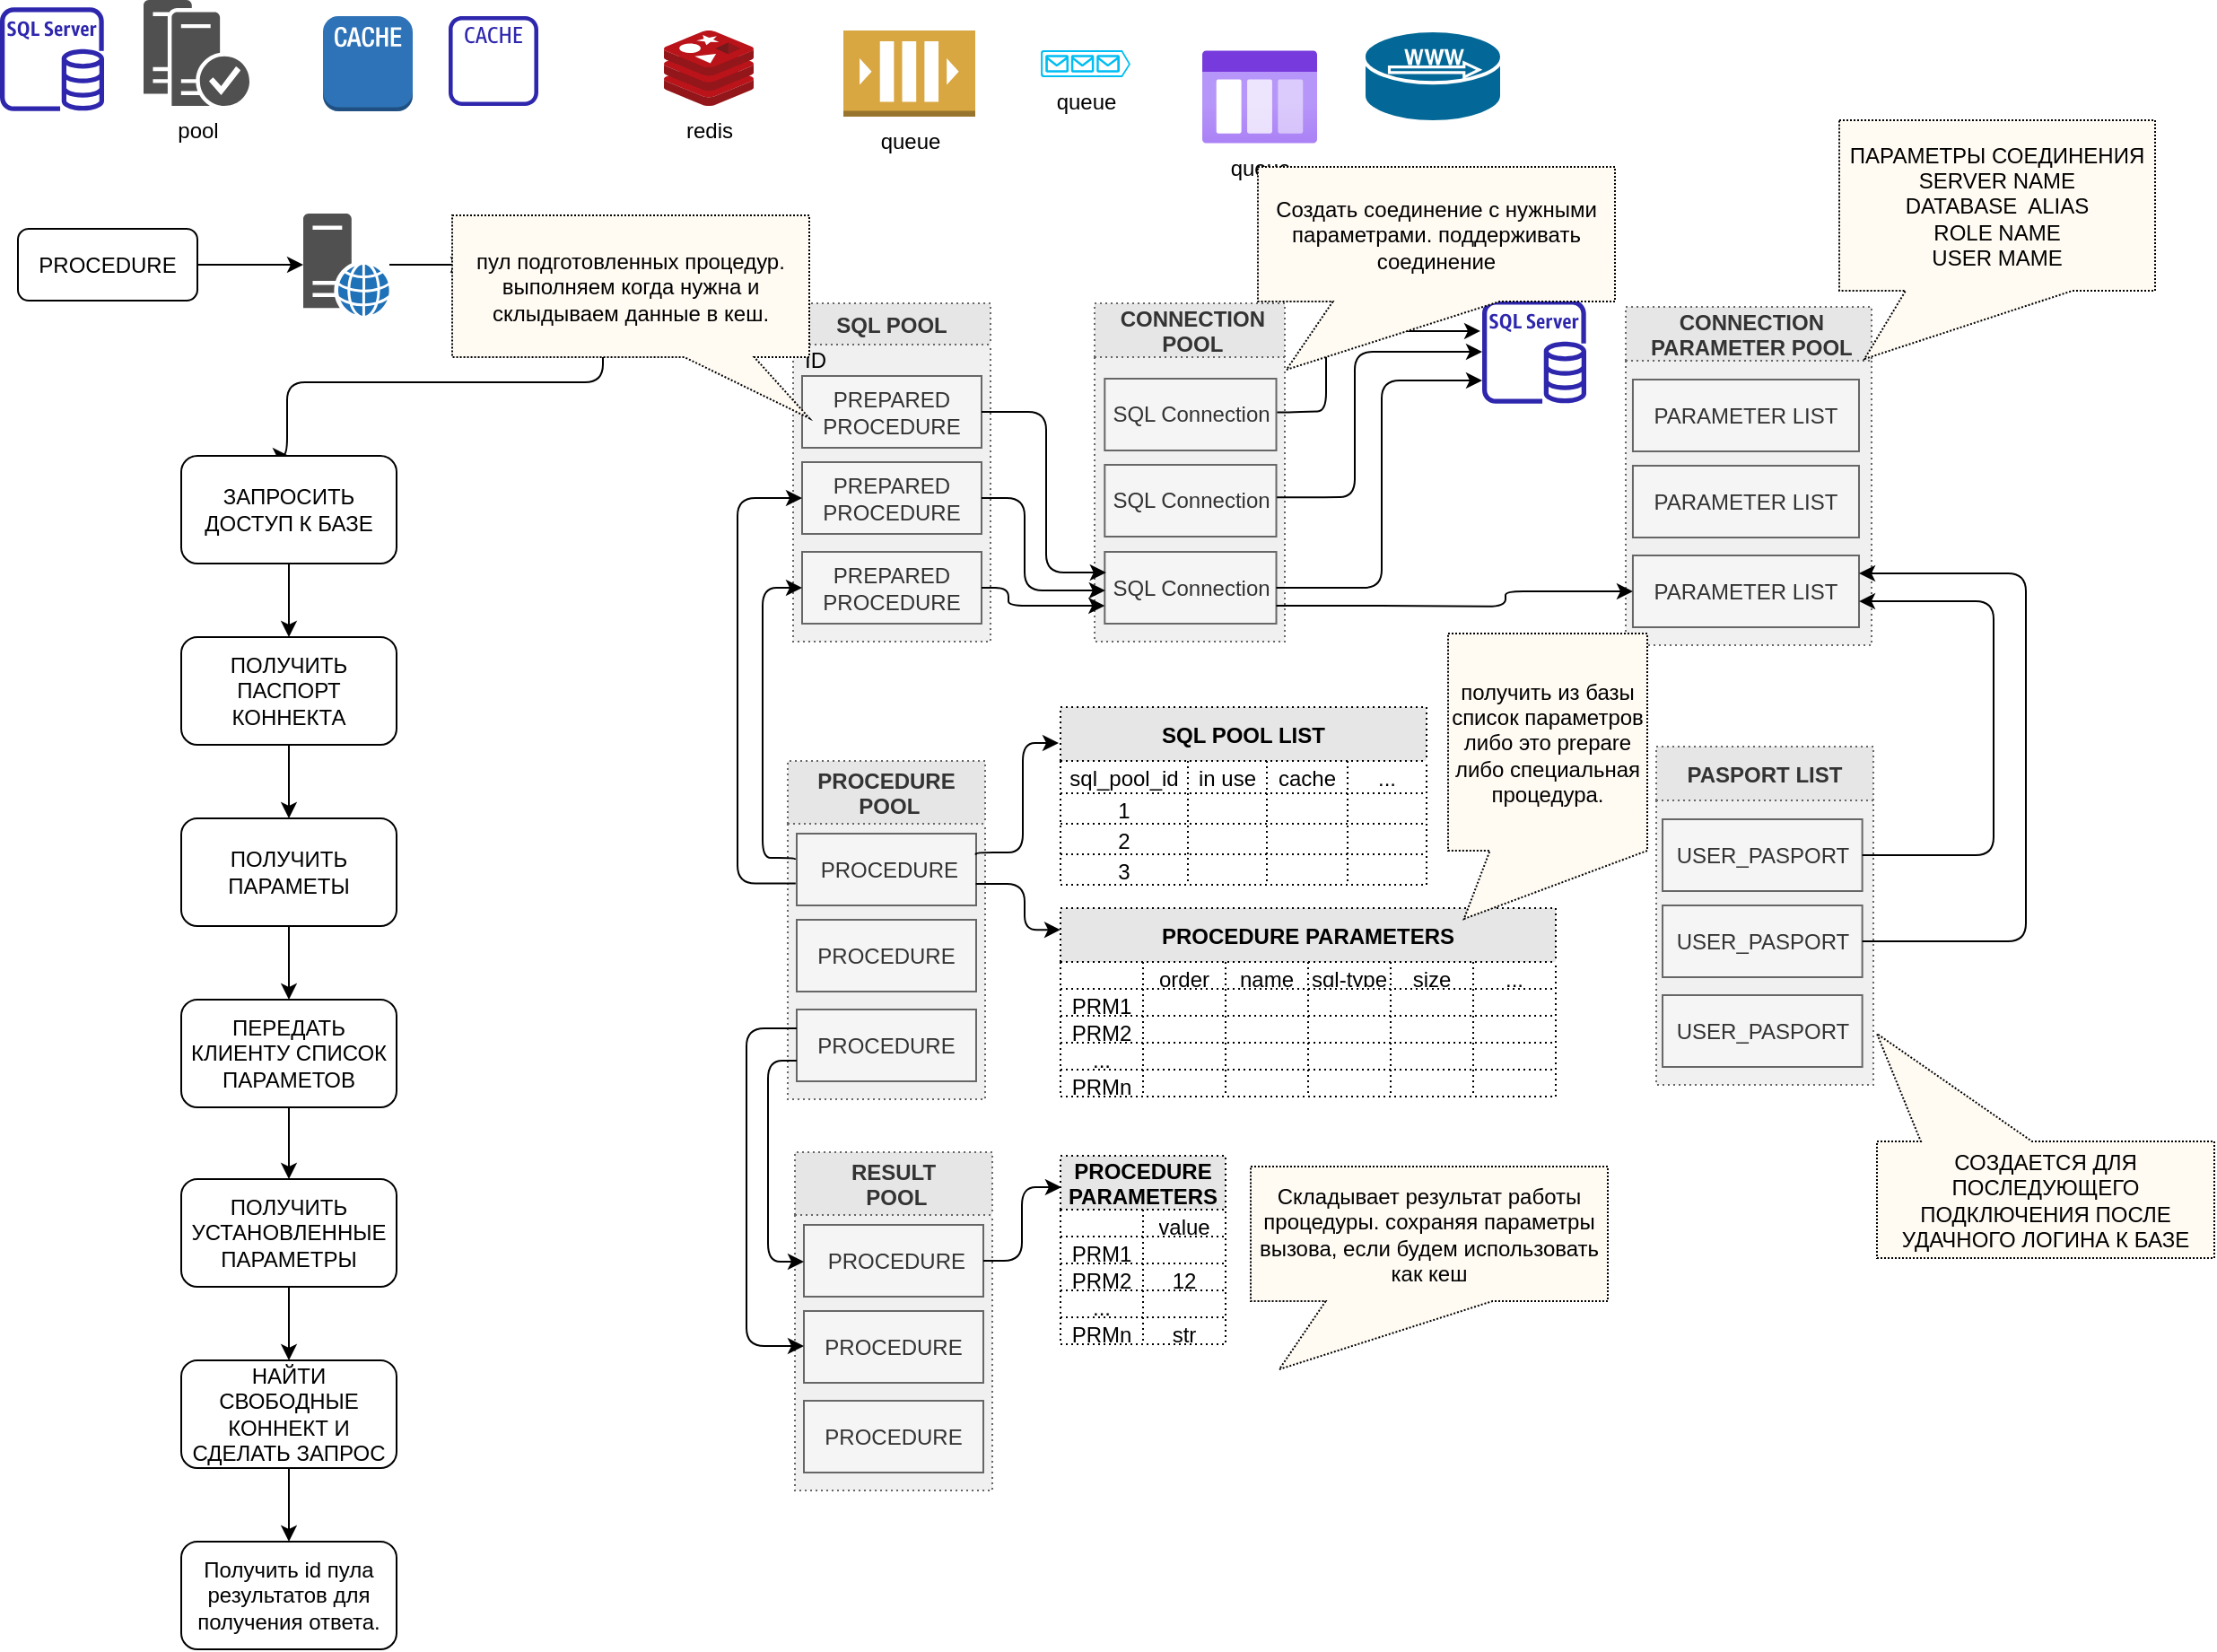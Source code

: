 <mxfile version="20.7.4" type="github" pages="2">
  <diagram id="Nt1I0_a-7QM22VSomyQ9" name="набросок ">
    <mxGraphModel dx="1319" dy="691" grid="1" gridSize="1" guides="1" tooltips="1" connect="1" arrows="1" fold="1" page="1" pageScale="1" pageWidth="827" pageHeight="1169" math="0" shadow="0">
      <root>
        <mxCell id="0" />
        <object label="Схема" id="1">
          <mxCell style="" parent="0" />
        </object>
        <mxCell id="vu4FwoLVePWW2kg690E7-1" value="pool" style="sketch=0;pointerEvents=1;shadow=0;dashed=0;html=1;strokeColor=none;fillColor=#505050;labelPosition=center;verticalLabelPosition=bottom;verticalAlign=top;outlineConnect=0;align=center;shape=mxgraph.office.servers.trusted_application_pool;" parent="1" vertex="1">
          <mxGeometry x="110" y="21" width="59" height="59" as="geometry" />
        </mxCell>
        <mxCell id="vu4FwoLVePWW2kg690E7-2" value="" style="sketch=0;outlineConnect=0;fontColor=#232F3E;gradientColor=none;fillColor=#2E27AD;strokeColor=none;dashed=0;verticalLabelPosition=bottom;verticalAlign=top;align=center;html=1;fontSize=12;fontStyle=0;aspect=fixed;pointerEvents=1;shape=mxgraph.aws4.cache_node;" parent="1" vertex="1">
          <mxGeometry x="280" y="30" width="50" height="50" as="geometry" />
        </mxCell>
        <mxCell id="vu4FwoLVePWW2kg690E7-3" value="redis" style="sketch=0;aspect=fixed;html=1;points=[];align=center;image;fontSize=12;image=img/lib/mscae/Cache_Redis_Product.svg;" parent="1" vertex="1">
          <mxGeometry x="400" y="38" width="50" height="42" as="geometry" />
        </mxCell>
        <mxCell id="vu4FwoLVePWW2kg690E7-4" value="" style="outlineConnect=0;dashed=0;verticalLabelPosition=bottom;verticalAlign=top;align=center;html=1;shape=mxgraph.aws3.cache_node;fillColor=#2E73B8;gradientColor=none;" parent="1" vertex="1">
          <mxGeometry x="210" y="30" width="50" height="53" as="geometry" />
        </mxCell>
        <mxCell id="vu4FwoLVePWW2kg690E7-5" value="queue" style="outlineConnect=0;dashed=0;verticalLabelPosition=bottom;verticalAlign=top;align=center;html=1;shape=mxgraph.aws3.queue;fillColor=#D9A741;gradientColor=none;" parent="1" vertex="1">
          <mxGeometry x="500" y="38" width="73.5" height="48" as="geometry" />
        </mxCell>
        <mxCell id="vu4FwoLVePWW2kg690E7-6" value="queue" style="verticalLabelPosition=bottom;html=1;verticalAlign=top;align=center;strokeColor=none;fillColor=#00BEF2;shape=mxgraph.azure.queue_generic;pointerEvents=1;" parent="1" vertex="1">
          <mxGeometry x="610" y="49" width="50" height="15" as="geometry" />
        </mxCell>
        <mxCell id="vu4FwoLVePWW2kg690E7-8" value="queue" style="aspect=fixed;html=1;points=[];align=center;image;fontSize=12;image=img/lib/azure2/general/Storage_Queue.svg;" parent="1" vertex="1">
          <mxGeometry x="700" y="49" width="64" height="52" as="geometry" />
        </mxCell>
        <mxCell id="vu4FwoLVePWW2kg690E7-9" value="" style="sketch=0;outlineConnect=0;fontColor=#232F3E;gradientColor=none;fillColor=#2E27AD;strokeColor=none;dashed=0;verticalLabelPosition=bottom;verticalAlign=top;align=center;html=1;fontSize=12;fontStyle=0;aspect=fixed;pointerEvents=1;shape=mxgraph.aws4.rds_sql_server_instance;" parent="1" vertex="1">
          <mxGeometry x="30" y="25" width="58" height="58" as="geometry" />
        </mxCell>
        <mxCell id="vu4FwoLVePWW2kg690E7-21" value="" style="edgeStyle=orthogonalEdgeStyle;rounded=1;orthogonalLoop=1;jettySize=auto;html=1;entryX=0.5;entryY=0;entryDx=0;entryDy=0;" parent="1" source="vu4FwoLVePWW2kg690E7-11" target="IHDJfV-nGuk11OzXnKAD-1" edge="1">
          <mxGeometry relative="1" as="geometry">
            <mxPoint x="468.4" y="168.5" as="targetPoint" />
            <Array as="points">
              <mxPoint x="366" y="168" />
              <mxPoint x="366" y="234" />
              <mxPoint x="190" y="234" />
              <mxPoint x="190" y="275" />
            </Array>
          </mxGeometry>
        </mxCell>
        <mxCell id="vu4FwoLVePWW2kg690E7-11" value="router" style="sketch=0;points=[[0.015,0.015,0],[0.985,0.015,0],[0.985,0.985,0],[0.015,0.985,0],[0.25,0,0],[0.5,0,0],[0.75,0,0],[1,0.25,0],[1,0.5,0],[1,0.75,0],[0.75,1,0],[0.5,1,0],[0.25,1,0],[0,0.75,0],[0,0.5,0],[0,0.25,0]];verticalLabelPosition=bottom;html=1;verticalAlign=top;aspect=fixed;align=center;pointerEvents=1;shape=mxgraph.cisco19.rect;prIcon=content_router;fillColor=#FAFAFA;strokeColor=#005073;" parent="1" vertex="1">
          <mxGeometry x="290" y="153.5" width="38.4" height="30" as="geometry" />
        </mxCell>
        <mxCell id="vu4FwoLVePWW2kg690E7-16" value="" style="edgeStyle=orthogonalEdgeStyle;rounded=0;orthogonalLoop=1;jettySize=auto;html=1;" parent="1" source="vu4FwoLVePWW2kg690E7-14" target="vu4FwoLVePWW2kg690E7-18" edge="1">
          <mxGeometry relative="1" as="geometry">
            <mxPoint x="220" y="168.5" as="targetPoint" />
          </mxGeometry>
        </mxCell>
        <mxCell id="vu4FwoLVePWW2kg690E7-14" value="PROCEDURE " style="rounded=1;whiteSpace=wrap;html=1;" parent="1" vertex="1">
          <mxGeometry x="40" y="148.5" width="100" height="40" as="geometry" />
        </mxCell>
        <mxCell id="vu4FwoLVePWW2kg690E7-17" value="" style="shape=mxgraph.cisco.servers.microwebserver;html=1;pointerEvents=1;dashed=0;fillColor=#036897;strokeColor=#ffffff;strokeWidth=2;verticalLabelPosition=bottom;verticalAlign=top;align=center;outlineConnect=0;" parent="1" vertex="1">
          <mxGeometry x="790" y="38" width="77" height="51" as="geometry" />
        </mxCell>
        <mxCell id="vu4FwoLVePWW2kg690E7-19" value="" style="edgeStyle=orthogonalEdgeStyle;rounded=0;orthogonalLoop=1;jettySize=auto;html=1;" parent="1" source="vu4FwoLVePWW2kg690E7-18" target="vu4FwoLVePWW2kg690E7-11" edge="1">
          <mxGeometry relative="1" as="geometry" />
        </mxCell>
        <mxCell id="vu4FwoLVePWW2kg690E7-18" value="" style="sketch=0;pointerEvents=1;shadow=0;dashed=0;html=1;strokeColor=none;fillColor=#505050;labelPosition=center;verticalLabelPosition=bottom;verticalAlign=top;outlineConnect=0;align=center;shape=mxgraph.office.servers.web_server_blue;" parent="1" vertex="1">
          <mxGeometry x="199" y="140" width="48" height="57" as="geometry" />
        </mxCell>
        <mxCell id="vu4FwoLVePWW2kg690E7-36" value="" style="edgeStyle=orthogonalEdgeStyle;rounded=1;orthogonalLoop=1;jettySize=auto;html=1;" parent="1" source="vu4FwoLVePWW2kg690E7-20" target="vu4FwoLVePWW2kg690E7-37" edge="1">
          <mxGeometry relative="1" as="geometry">
            <mxPoint x="192" y="605" as="targetPoint" />
          </mxGeometry>
        </mxCell>
        <mxCell id="vu4FwoLVePWW2kg690E7-20" value="ПОЛУЧИТЬ ПАРАМЕТЫ" style="rounded=1;whiteSpace=wrap;html=1;flipV=1;" parent="1" vertex="1">
          <mxGeometry x="131" y="477" width="120" height="60" as="geometry" />
        </mxCell>
        <mxCell id="vu4FwoLVePWW2kg690E7-22" value="" style="sketch=0;outlineConnect=0;fontColor=#232F3E;gradientColor=none;fillColor=#2E27AD;strokeColor=none;dashed=0;verticalLabelPosition=bottom;verticalAlign=top;align=center;html=1;fontSize=12;fontStyle=0;aspect=fixed;pointerEvents=1;shape=mxgraph.aws4.rds_sql_server_instance;" parent="1" vertex="1">
          <mxGeometry x="856" y="188" width="58" height="58" as="geometry" />
        </mxCell>
        <mxCell id="vu4FwoLVePWW2kg690E7-39" value="" style="edgeStyle=orthogonalEdgeStyle;rounded=1;orthogonalLoop=1;jettySize=auto;html=1;" parent="1" source="vu4FwoLVePWW2kg690E7-37" target="vu4FwoLVePWW2kg690E7-38" edge="1">
          <mxGeometry relative="1" as="geometry" />
        </mxCell>
        <mxCell id="vu4FwoLVePWW2kg690E7-37" value="ПЕРЕДАТЬ КЛИЕНТУ СПИСОК ПАРАМЕТОВ" style="rounded=1;whiteSpace=wrap;html=1;flipV=1;" parent="1" vertex="1">
          <mxGeometry x="131" y="578" width="120" height="60" as="geometry" />
        </mxCell>
        <mxCell id="vu4FwoLVePWW2kg690E7-41" value="" style="edgeStyle=orthogonalEdgeStyle;rounded=1;orthogonalLoop=1;jettySize=auto;html=1;" parent="1" source="vu4FwoLVePWW2kg690E7-38" target="vu4FwoLVePWW2kg690E7-40" edge="1">
          <mxGeometry relative="1" as="geometry" />
        </mxCell>
        <mxCell id="vu4FwoLVePWW2kg690E7-38" value="ПОЛУЧИТЬ УСТАНОВЛЕННЫЕ ПАРАМЕТРЫ" style="rounded=1;whiteSpace=wrap;html=1;flipV=1;" parent="1" vertex="1">
          <mxGeometry x="131" y="678" width="120" height="60" as="geometry" />
        </mxCell>
        <mxCell id="vu4FwoLVePWW2kg690E7-214" value="" style="edgeStyle=orthogonalEdgeStyle;rounded=1;orthogonalLoop=1;jettySize=auto;html=1;" parent="1" source="vu4FwoLVePWW2kg690E7-40" target="vu4FwoLVePWW2kg690E7-213" edge="1">
          <mxGeometry relative="1" as="geometry" />
        </mxCell>
        <mxCell id="vu4FwoLVePWW2kg690E7-40" value="НАЙТИ СВОБОДНЫЕ КОННЕКТ И СДЕЛАТЬ ЗАПРОС" style="rounded=1;whiteSpace=wrap;html=1;flipV=1;" parent="1" vertex="1">
          <mxGeometry x="131" y="779" width="120" height="60" as="geometry" />
        </mxCell>
        <mxCell id="vu4FwoLVePWW2kg690E7-44" value="" style="group" parent="1" vertex="1" connectable="0">
          <mxGeometry x="472" y="190" width="110" height="188.5" as="geometry" />
        </mxCell>
        <mxCell id="vu4FwoLVePWW2kg690E7-43" value="SQL POOL" style="swimlane;dashed=1;dashPattern=1 2;fillColor=#E6E6E6;fontColor=#333333;strokeColor=#666666;glass=0;swimlaneFillColor=#F0F0F0;" parent="vu4FwoLVePWW2kg690E7-44" vertex="1">
          <mxGeometry width="110" height="188.5" as="geometry" />
        </mxCell>
        <mxCell id="vu4FwoLVePWW2kg690E7-124" value="ID" style="text;html=1;strokeColor=none;fillColor=none;align=center;verticalAlign=middle;whiteSpace=wrap;rounded=0;glass=0;dashed=1;dashPattern=1 1;" parent="vu4FwoLVePWW2kg690E7-43" vertex="1">
          <mxGeometry x="5" y="25.5" width="15" height="13" as="geometry" />
        </mxCell>
        <mxCell id="vu4FwoLVePWW2kg690E7-29" value="PREPARED PROCEDURE" style="rounded=0;whiteSpace=wrap;html=1;fillColor=#f5f5f5;strokeColor=#666666;fontColor=#333333;" parent="vu4FwoLVePWW2kg690E7-44" vertex="1">
          <mxGeometry x="5" y="40.5" width="100" height="40" as="geometry" />
        </mxCell>
        <mxCell id="vu4FwoLVePWW2kg690E7-31" value="PREPARED PROCEDURE" style="rounded=0;whiteSpace=wrap;html=1;fillColor=#f5f5f5;strokeColor=#666666;fontColor=#333333;" parent="vu4FwoLVePWW2kg690E7-44" vertex="1">
          <mxGeometry x="5" y="88.5" width="100" height="40" as="geometry" />
        </mxCell>
        <mxCell id="vu4FwoLVePWW2kg690E7-32" value="PREPARED PROCEDURE" style="rounded=0;whiteSpace=wrap;html=1;fillColor=#f5f5f5;strokeColor=#666666;fontColor=#333333;" parent="vu4FwoLVePWW2kg690E7-44" vertex="1">
          <mxGeometry x="5" y="138.5" width="100" height="40" as="geometry" />
        </mxCell>
        <mxCell id="vu4FwoLVePWW2kg690E7-45" value="" style="group" parent="1" vertex="1" connectable="0">
          <mxGeometry x="640" y="190" width="106" height="188.5" as="geometry" />
        </mxCell>
        <mxCell id="vu4FwoLVePWW2kg690E7-46" value=" CONNECTION&#xa; POOL" style="swimlane;dashed=1;dashPattern=1 2;fillColor=#E6E6E6;fontColor=#333333;strokeColor=#666666;glass=0;swimlaneFillColor=#F0F0F0;startSize=30;" parent="vu4FwoLVePWW2kg690E7-45" vertex="1">
          <mxGeometry width="106" height="188.5" as="geometry" />
        </mxCell>
        <mxCell id="vu4FwoLVePWW2kg690E7-49" value="SQL Connection" style="rounded=0;whiteSpace=wrap;html=1;fillColor=#f5f5f5;strokeColor=#666666;fontColor=#333333;" parent="vu4FwoLVePWW2kg690E7-45" vertex="1">
          <mxGeometry x="5.651" y="138.5" width="95.61" height="40" as="geometry" />
        </mxCell>
        <mxCell id="IHDJfV-nGuk11OzXnKAD-10" value="SQL Connection" style="rounded=0;whiteSpace=wrap;html=1;fillColor=#f5f5f5;strokeColor=#666666;fontColor=#333333;" parent="vu4FwoLVePWW2kg690E7-45" vertex="1">
          <mxGeometry x="5.651" y="42" width="95.61" height="40" as="geometry" />
        </mxCell>
        <mxCell id="IHDJfV-nGuk11OzXnKAD-11" value="SQL Connection" style="rounded=0;whiteSpace=wrap;html=1;fillColor=#f5f5f5;strokeColor=#666666;fontColor=#333333;" parent="vu4FwoLVePWW2kg690E7-45" vertex="1">
          <mxGeometry x="5.651" y="90" width="95.61" height="40" as="geometry" />
        </mxCell>
        <mxCell id="vu4FwoLVePWW2kg690E7-33" value="" style="edgeStyle=orthogonalEdgeStyle;rounded=1;orthogonalLoop=1;jettySize=auto;html=1;exitX=1;exitY=0.5;exitDx=0;exitDy=0;entryX=0.008;entryY=0.288;entryDx=0;entryDy=0;entryPerimeter=0;" parent="1" source="vu4FwoLVePWW2kg690E7-29" target="vu4FwoLVePWW2kg690E7-49" edge="1">
          <mxGeometry relative="1" as="geometry">
            <mxPoint x="640" y="320" as="targetPoint" />
            <Array as="points">
              <mxPoint x="613" y="251" />
              <mxPoint x="613" y="340" />
            </Array>
          </mxGeometry>
        </mxCell>
        <mxCell id="vu4FwoLVePWW2kg690E7-34" value="" style="edgeStyle=orthogonalEdgeStyle;rounded=1;orthogonalLoop=1;jettySize=auto;html=1;entryX=0.003;entryY=0.528;entryDx=0;entryDy=0;entryPerimeter=0;" parent="1" source="vu4FwoLVePWW2kg690E7-31" target="vu4FwoLVePWW2kg690E7-49" edge="1">
          <mxGeometry relative="1" as="geometry">
            <mxPoint x="640" y="337" as="targetPoint" />
            <Array as="points">
              <mxPoint x="601" y="299" />
              <mxPoint x="601" y="350" />
              <mxPoint x="645" y="350" />
            </Array>
          </mxGeometry>
        </mxCell>
        <mxCell id="vu4FwoLVePWW2kg690E7-35" value="" style="edgeStyle=orthogonalEdgeStyle;rounded=1;orthogonalLoop=1;jettySize=auto;html=1;entryX=0;entryY=0.75;entryDx=0;entryDy=0;" parent="1" source="vu4FwoLVePWW2kg690E7-32" target="vu4FwoLVePWW2kg690E7-49" edge="1">
          <mxGeometry relative="1" as="geometry">
            <mxPoint x="640" y="349.5" as="targetPoint" />
            <Array as="points">
              <mxPoint x="592" y="349" />
              <mxPoint x="592" y="359" />
            </Array>
          </mxGeometry>
        </mxCell>
        <mxCell id="vu4FwoLVePWW2kg690E7-26" value="" style="edgeStyle=orthogonalEdgeStyle;rounded=1;orthogonalLoop=1;jettySize=auto;html=1;exitX=1.005;exitY=0.47;exitDx=0;exitDy=0;entryX=-0.017;entryY=0.301;entryDx=0;entryDy=0;entryPerimeter=0;exitPerimeter=0;" parent="1" source="IHDJfV-nGuk11OzXnKAD-10" target="vu4FwoLVePWW2kg690E7-22" edge="1">
          <mxGeometry relative="1" as="geometry">
            <mxPoint x="739.814" y="250.5" as="sourcePoint" />
            <mxPoint x="800" y="170" as="targetPoint" />
            <Array as="points">
              <mxPoint x="750" y="251" />
              <mxPoint x="769" y="250" />
              <mxPoint x="769" y="206" />
            </Array>
          </mxGeometry>
        </mxCell>
        <mxCell id="vu4FwoLVePWW2kg690E7-27" value="" style="edgeStyle=orthogonalEdgeStyle;rounded=1;orthogonalLoop=1;jettySize=auto;html=1;exitX=1.003;exitY=0.453;exitDx=0;exitDy=0;exitPerimeter=0;" parent="1" source="IHDJfV-nGuk11OzXnKAD-11" target="vu4FwoLVePWW2kg690E7-22" edge="1">
          <mxGeometry relative="1" as="geometry">
            <mxPoint x="810" y="206.5" as="targetPoint" />
            <mxPoint x="739.814" y="298.5" as="sourcePoint" />
            <Array as="points">
              <mxPoint x="758" y="298" />
              <mxPoint x="785" y="298" />
              <mxPoint x="785" y="217" />
            </Array>
          </mxGeometry>
        </mxCell>
        <mxCell id="vu4FwoLVePWW2kg690E7-51" value="" style="edgeStyle=orthogonalEdgeStyle;rounded=1;orthogonalLoop=1;jettySize=auto;html=1;" parent="1" source="vu4FwoLVePWW2kg690E7-49" target="vu4FwoLVePWW2kg690E7-22" edge="1">
          <mxGeometry relative="1" as="geometry">
            <mxPoint x="825" y="348.5" as="targetPoint" />
            <Array as="points">
              <mxPoint x="800" y="348" />
              <mxPoint x="800" y="233" />
            </Array>
          </mxGeometry>
        </mxCell>
        <mxCell id="vu4FwoLVePWW2kg690E7-52" value="" style="group" parent="1" vertex="1" connectable="0">
          <mxGeometry x="469" y="445" width="110" height="188.5" as="geometry" />
        </mxCell>
        <mxCell id="vu4FwoLVePWW2kg690E7-53" value="PROCEDURE&#xa; POOL" style="swimlane;dashed=1;dashPattern=1 2;fillColor=#E6E6E6;fontColor=#333333;strokeColor=#666666;glass=0;swimlaneFillColor=#F0F0F0;startSize=35;" parent="vu4FwoLVePWW2kg690E7-52" vertex="1">
          <mxGeometry width="110" height="188.5" as="geometry" />
        </mxCell>
        <mxCell id="vu4FwoLVePWW2kg690E7-54" value="&amp;nbsp;PROCEDURE" style="rounded=0;whiteSpace=wrap;html=1;fillColor=#f5f5f5;strokeColor=#666666;fontColor=#333333;" parent="vu4FwoLVePWW2kg690E7-52" vertex="1">
          <mxGeometry x="5" y="40.5" width="100" height="40" as="geometry" />
        </mxCell>
        <mxCell id="vu4FwoLVePWW2kg690E7-55" value="PROCEDURE" style="rounded=0;whiteSpace=wrap;html=1;fillColor=#f5f5f5;strokeColor=#666666;fontColor=#333333;" parent="vu4FwoLVePWW2kg690E7-52" vertex="1">
          <mxGeometry x="5" y="88.5" width="100" height="40" as="geometry" />
        </mxCell>
        <mxCell id="vu4FwoLVePWW2kg690E7-56" value="PROCEDURE" style="rounded=0;whiteSpace=wrap;html=1;fillColor=#f5f5f5;strokeColor=#666666;fontColor=#333333;" parent="vu4FwoLVePWW2kg690E7-52" vertex="1">
          <mxGeometry x="5" y="138.5" width="100" height="40" as="geometry" />
        </mxCell>
        <mxCell id="vu4FwoLVePWW2kg690E7-57" value="PROCEDURE PARAMETERS" style="shape=table;startSize=30;container=1;collapsible=0;childLayout=tableLayout;fontStyle=1;align=center;glass=0;dashed=1;dashPattern=1 2;fillColor=#E6E6E6;" parent="1" vertex="1">
          <mxGeometry x="621" y="527" width="276" height="105" as="geometry" />
        </mxCell>
        <mxCell id="vu4FwoLVePWW2kg690E7-58" value="" style="shape=tableRow;horizontal=0;startSize=0;swimlaneHead=0;swimlaneBody=0;top=0;left=0;bottom=0;right=0;collapsible=0;dropTarget=0;fillColor=none;points=[[0,0.5],[1,0.5]];portConstraint=eastwest;glass=0;dashed=1;dashPattern=1 2;" parent="vu4FwoLVePWW2kg690E7-57" vertex="1">
          <mxGeometry y="30" width="276" height="15" as="geometry" />
        </mxCell>
        <mxCell id="vu4FwoLVePWW2kg690E7-59" value="" style="shape=partialRectangle;html=1;whiteSpace=wrap;connectable=0;fillColor=none;top=0;left=0;bottom=0;right=0;overflow=hidden;glass=0;dashed=1;dashPattern=1 2;" parent="vu4FwoLVePWW2kg690E7-58" vertex="1">
          <mxGeometry width="46" height="15" as="geometry">
            <mxRectangle width="46" height="15" as="alternateBounds" />
          </mxGeometry>
        </mxCell>
        <mxCell id="vu4FwoLVePWW2kg690E7-60" value="order" style="shape=partialRectangle;html=1;whiteSpace=wrap;connectable=0;fillColor=none;top=0;left=0;bottom=0;right=0;overflow=hidden;glass=0;dashed=1;dashPattern=1 2;" parent="vu4FwoLVePWW2kg690E7-58" vertex="1">
          <mxGeometry x="46" width="46" height="15" as="geometry">
            <mxRectangle width="46" height="15" as="alternateBounds" />
          </mxGeometry>
        </mxCell>
        <mxCell id="vu4FwoLVePWW2kg690E7-61" value="name" style="shape=partialRectangle;html=1;whiteSpace=wrap;connectable=0;fillColor=none;top=0;left=0;bottom=0;right=0;overflow=hidden;glass=0;dashed=1;dashPattern=1 2;" parent="vu4FwoLVePWW2kg690E7-58" vertex="1">
          <mxGeometry x="92" width="46" height="15" as="geometry">
            <mxRectangle width="46" height="15" as="alternateBounds" />
          </mxGeometry>
        </mxCell>
        <mxCell id="vu4FwoLVePWW2kg690E7-78" value="sql-type" style="shape=partialRectangle;html=1;whiteSpace=wrap;connectable=0;fillColor=none;top=0;left=0;bottom=0;right=0;overflow=hidden;glass=0;dashed=1;dashPattern=1 2;" parent="vu4FwoLVePWW2kg690E7-58" vertex="1">
          <mxGeometry x="138" width="46" height="15" as="geometry">
            <mxRectangle width="46" height="15" as="alternateBounds" />
          </mxGeometry>
        </mxCell>
        <mxCell id="vu4FwoLVePWW2kg690E7-83" value="size" style="shape=partialRectangle;html=1;whiteSpace=wrap;connectable=0;fillColor=none;top=0;left=0;bottom=0;right=0;overflow=hidden;glass=0;dashed=1;dashPattern=1 2;" parent="vu4FwoLVePWW2kg690E7-58" vertex="1">
          <mxGeometry x="184" width="46" height="15" as="geometry">
            <mxRectangle width="46" height="15" as="alternateBounds" />
          </mxGeometry>
        </mxCell>
        <mxCell id="vu4FwoLVePWW2kg690E7-118" value="..." style="shape=partialRectangle;html=1;whiteSpace=wrap;connectable=0;fillColor=none;top=0;left=0;bottom=0;right=0;overflow=hidden;glass=0;dashed=1;dashPattern=1 2;" parent="vu4FwoLVePWW2kg690E7-58" vertex="1">
          <mxGeometry x="230" width="46" height="15" as="geometry">
            <mxRectangle width="46" height="15" as="alternateBounds" />
          </mxGeometry>
        </mxCell>
        <mxCell id="vu4FwoLVePWW2kg690E7-62" value="" style="shape=tableRow;horizontal=0;startSize=0;swimlaneHead=0;swimlaneBody=0;top=0;left=0;bottom=0;right=0;collapsible=0;dropTarget=0;fillColor=none;points=[[0,0.5],[1,0.5]];portConstraint=eastwest;glass=0;dashed=1;dashPattern=1 2;" parent="vu4FwoLVePWW2kg690E7-57" vertex="1">
          <mxGeometry y="45" width="276" height="15" as="geometry" />
        </mxCell>
        <mxCell id="vu4FwoLVePWW2kg690E7-63" value="PRM1&lt;br&gt;" style="shape=partialRectangle;html=1;whiteSpace=wrap;connectable=0;fillColor=none;top=0;left=0;bottom=0;right=0;overflow=hidden;glass=0;dashed=1;dashPattern=1 2;" parent="vu4FwoLVePWW2kg690E7-62" vertex="1">
          <mxGeometry width="46" height="15" as="geometry">
            <mxRectangle width="46" height="15" as="alternateBounds" />
          </mxGeometry>
        </mxCell>
        <mxCell id="vu4FwoLVePWW2kg690E7-64" value="" style="shape=partialRectangle;html=1;whiteSpace=wrap;connectable=0;fillColor=none;top=0;left=0;bottom=0;right=0;overflow=hidden;glass=0;dashed=1;dashPattern=1 2;" parent="vu4FwoLVePWW2kg690E7-62" vertex="1">
          <mxGeometry x="46" width="46" height="15" as="geometry">
            <mxRectangle width="46" height="15" as="alternateBounds" />
          </mxGeometry>
        </mxCell>
        <mxCell id="vu4FwoLVePWW2kg690E7-65" value="" style="shape=partialRectangle;html=1;whiteSpace=wrap;connectable=0;fillColor=none;top=0;left=0;bottom=0;right=0;overflow=hidden;glass=0;dashed=1;dashPattern=1 2;" parent="vu4FwoLVePWW2kg690E7-62" vertex="1">
          <mxGeometry x="92" width="46" height="15" as="geometry">
            <mxRectangle width="46" height="15" as="alternateBounds" />
          </mxGeometry>
        </mxCell>
        <mxCell id="vu4FwoLVePWW2kg690E7-79" style="shape=partialRectangle;html=1;whiteSpace=wrap;connectable=0;fillColor=none;top=0;left=0;bottom=0;right=0;overflow=hidden;glass=0;dashed=1;dashPattern=1 2;" parent="vu4FwoLVePWW2kg690E7-62" vertex="1">
          <mxGeometry x="138" width="46" height="15" as="geometry">
            <mxRectangle width="46" height="15" as="alternateBounds" />
          </mxGeometry>
        </mxCell>
        <mxCell id="vu4FwoLVePWW2kg690E7-84" style="shape=partialRectangle;html=1;whiteSpace=wrap;connectable=0;fillColor=none;top=0;left=0;bottom=0;right=0;overflow=hidden;glass=0;dashed=1;dashPattern=1 2;" parent="vu4FwoLVePWW2kg690E7-62" vertex="1">
          <mxGeometry x="184" width="46" height="15" as="geometry">
            <mxRectangle width="46" height="15" as="alternateBounds" />
          </mxGeometry>
        </mxCell>
        <mxCell id="vu4FwoLVePWW2kg690E7-119" style="shape=partialRectangle;html=1;whiteSpace=wrap;connectable=0;fillColor=none;top=0;left=0;bottom=0;right=0;overflow=hidden;glass=0;dashed=1;dashPattern=1 2;" parent="vu4FwoLVePWW2kg690E7-62" vertex="1">
          <mxGeometry x="230" width="46" height="15" as="geometry">
            <mxRectangle width="46" height="15" as="alternateBounds" />
          </mxGeometry>
        </mxCell>
        <mxCell id="vu4FwoLVePWW2kg690E7-66" value="" style="shape=tableRow;horizontal=0;startSize=0;swimlaneHead=0;swimlaneBody=0;top=0;left=0;bottom=0;right=0;collapsible=0;dropTarget=0;fillColor=none;points=[[0,0.5],[1,0.5]];portConstraint=eastwest;glass=0;dashed=1;dashPattern=1 2;" parent="vu4FwoLVePWW2kg690E7-57" vertex="1">
          <mxGeometry y="60" width="276" height="15" as="geometry" />
        </mxCell>
        <mxCell id="vu4FwoLVePWW2kg690E7-67" value="PRM2" style="shape=partialRectangle;html=1;whiteSpace=wrap;connectable=0;fillColor=none;top=0;left=0;bottom=0;right=0;overflow=hidden;glass=0;dashed=1;dashPattern=1 2;" parent="vu4FwoLVePWW2kg690E7-66" vertex="1">
          <mxGeometry width="46" height="15" as="geometry">
            <mxRectangle width="46" height="15" as="alternateBounds" />
          </mxGeometry>
        </mxCell>
        <mxCell id="vu4FwoLVePWW2kg690E7-68" value="" style="shape=partialRectangle;html=1;whiteSpace=wrap;connectable=0;fillColor=none;top=0;left=0;bottom=0;right=0;overflow=hidden;glass=0;dashed=1;dashPattern=1 2;" parent="vu4FwoLVePWW2kg690E7-66" vertex="1">
          <mxGeometry x="46" width="46" height="15" as="geometry">
            <mxRectangle width="46" height="15" as="alternateBounds" />
          </mxGeometry>
        </mxCell>
        <mxCell id="vu4FwoLVePWW2kg690E7-69" value="" style="shape=partialRectangle;html=1;whiteSpace=wrap;connectable=0;fillColor=none;top=0;left=0;bottom=0;right=0;overflow=hidden;glass=0;dashed=1;dashPattern=1 2;" parent="vu4FwoLVePWW2kg690E7-66" vertex="1">
          <mxGeometry x="92" width="46" height="15" as="geometry">
            <mxRectangle width="46" height="15" as="alternateBounds" />
          </mxGeometry>
        </mxCell>
        <mxCell id="vu4FwoLVePWW2kg690E7-80" style="shape=partialRectangle;html=1;whiteSpace=wrap;connectable=0;fillColor=none;top=0;left=0;bottom=0;right=0;overflow=hidden;glass=0;dashed=1;dashPattern=1 2;" parent="vu4FwoLVePWW2kg690E7-66" vertex="1">
          <mxGeometry x="138" width="46" height="15" as="geometry">
            <mxRectangle width="46" height="15" as="alternateBounds" />
          </mxGeometry>
        </mxCell>
        <mxCell id="vu4FwoLVePWW2kg690E7-85" style="shape=partialRectangle;html=1;whiteSpace=wrap;connectable=0;fillColor=none;top=0;left=0;bottom=0;right=0;overflow=hidden;glass=0;dashed=1;dashPattern=1 2;" parent="vu4FwoLVePWW2kg690E7-66" vertex="1">
          <mxGeometry x="184" width="46" height="15" as="geometry">
            <mxRectangle width="46" height="15" as="alternateBounds" />
          </mxGeometry>
        </mxCell>
        <mxCell id="vu4FwoLVePWW2kg690E7-120" style="shape=partialRectangle;html=1;whiteSpace=wrap;connectable=0;fillColor=none;top=0;left=0;bottom=0;right=0;overflow=hidden;glass=0;dashed=1;dashPattern=1 2;" parent="vu4FwoLVePWW2kg690E7-66" vertex="1">
          <mxGeometry x="230" width="46" height="15" as="geometry">
            <mxRectangle width="46" height="15" as="alternateBounds" />
          </mxGeometry>
        </mxCell>
        <mxCell id="vu4FwoLVePWW2kg690E7-70" style="shape=tableRow;horizontal=0;startSize=0;swimlaneHead=0;swimlaneBody=0;top=0;left=0;bottom=0;right=0;collapsible=0;dropTarget=0;fillColor=none;points=[[0,0.5],[1,0.5]];portConstraint=eastwest;glass=0;dashed=1;dashPattern=1 2;" parent="vu4FwoLVePWW2kg690E7-57" vertex="1">
          <mxGeometry y="75" width="276" height="15" as="geometry" />
        </mxCell>
        <mxCell id="vu4FwoLVePWW2kg690E7-71" value="..." style="shape=partialRectangle;html=1;whiteSpace=wrap;connectable=0;fillColor=none;top=0;left=0;bottom=0;right=0;overflow=hidden;glass=0;dashed=1;dashPattern=1 2;" parent="vu4FwoLVePWW2kg690E7-70" vertex="1">
          <mxGeometry width="46" height="15" as="geometry">
            <mxRectangle width="46" height="15" as="alternateBounds" />
          </mxGeometry>
        </mxCell>
        <mxCell id="vu4FwoLVePWW2kg690E7-72" style="shape=partialRectangle;html=1;whiteSpace=wrap;connectable=0;fillColor=none;top=0;left=0;bottom=0;right=0;overflow=hidden;glass=0;dashed=1;dashPattern=1 2;" parent="vu4FwoLVePWW2kg690E7-70" vertex="1">
          <mxGeometry x="46" width="46" height="15" as="geometry">
            <mxRectangle width="46" height="15" as="alternateBounds" />
          </mxGeometry>
        </mxCell>
        <mxCell id="vu4FwoLVePWW2kg690E7-73" style="shape=partialRectangle;html=1;whiteSpace=wrap;connectable=0;fillColor=none;top=0;left=0;bottom=0;right=0;overflow=hidden;glass=0;dashed=1;dashPattern=1 2;" parent="vu4FwoLVePWW2kg690E7-70" vertex="1">
          <mxGeometry x="92" width="46" height="15" as="geometry">
            <mxRectangle width="46" height="15" as="alternateBounds" />
          </mxGeometry>
        </mxCell>
        <mxCell id="vu4FwoLVePWW2kg690E7-81" style="shape=partialRectangle;html=1;whiteSpace=wrap;connectable=0;fillColor=none;top=0;left=0;bottom=0;right=0;overflow=hidden;glass=0;dashed=1;dashPattern=1 2;" parent="vu4FwoLVePWW2kg690E7-70" vertex="1">
          <mxGeometry x="138" width="46" height="15" as="geometry">
            <mxRectangle width="46" height="15" as="alternateBounds" />
          </mxGeometry>
        </mxCell>
        <mxCell id="vu4FwoLVePWW2kg690E7-86" style="shape=partialRectangle;html=1;whiteSpace=wrap;connectable=0;fillColor=none;top=0;left=0;bottom=0;right=0;overflow=hidden;glass=0;dashed=1;dashPattern=1 2;" parent="vu4FwoLVePWW2kg690E7-70" vertex="1">
          <mxGeometry x="184" width="46" height="15" as="geometry">
            <mxRectangle width="46" height="15" as="alternateBounds" />
          </mxGeometry>
        </mxCell>
        <mxCell id="vu4FwoLVePWW2kg690E7-121" style="shape=partialRectangle;html=1;whiteSpace=wrap;connectable=0;fillColor=none;top=0;left=0;bottom=0;right=0;overflow=hidden;glass=0;dashed=1;dashPattern=1 2;" parent="vu4FwoLVePWW2kg690E7-70" vertex="1">
          <mxGeometry x="230" width="46" height="15" as="geometry">
            <mxRectangle width="46" height="15" as="alternateBounds" />
          </mxGeometry>
        </mxCell>
        <mxCell id="vu4FwoLVePWW2kg690E7-74" style="shape=tableRow;horizontal=0;startSize=0;swimlaneHead=0;swimlaneBody=0;top=0;left=0;bottom=0;right=0;collapsible=0;dropTarget=0;fillColor=none;points=[[0,0.5],[1,0.5]];portConstraint=eastwest;glass=0;dashed=1;dashPattern=1 2;" parent="vu4FwoLVePWW2kg690E7-57" vertex="1">
          <mxGeometry y="90" width="276" height="15" as="geometry" />
        </mxCell>
        <mxCell id="vu4FwoLVePWW2kg690E7-75" value="PRMn" style="shape=partialRectangle;html=1;whiteSpace=wrap;connectable=0;fillColor=none;top=0;left=0;bottom=0;right=0;overflow=hidden;glass=0;dashed=1;dashPattern=1 2;" parent="vu4FwoLVePWW2kg690E7-74" vertex="1">
          <mxGeometry width="46" height="15" as="geometry">
            <mxRectangle width="46" height="15" as="alternateBounds" />
          </mxGeometry>
        </mxCell>
        <mxCell id="vu4FwoLVePWW2kg690E7-76" style="shape=partialRectangle;html=1;whiteSpace=wrap;connectable=0;fillColor=none;top=0;left=0;bottom=0;right=0;overflow=hidden;glass=0;dashed=1;dashPattern=1 2;" parent="vu4FwoLVePWW2kg690E7-74" vertex="1">
          <mxGeometry x="46" width="46" height="15" as="geometry">
            <mxRectangle width="46" height="15" as="alternateBounds" />
          </mxGeometry>
        </mxCell>
        <mxCell id="vu4FwoLVePWW2kg690E7-77" style="shape=partialRectangle;html=1;whiteSpace=wrap;connectable=0;fillColor=none;top=0;left=0;bottom=0;right=0;overflow=hidden;glass=0;dashed=1;dashPattern=1 2;" parent="vu4FwoLVePWW2kg690E7-74" vertex="1">
          <mxGeometry x="92" width="46" height="15" as="geometry">
            <mxRectangle width="46" height="15" as="alternateBounds" />
          </mxGeometry>
        </mxCell>
        <mxCell id="vu4FwoLVePWW2kg690E7-82" style="shape=partialRectangle;html=1;whiteSpace=wrap;connectable=0;fillColor=none;top=0;left=0;bottom=0;right=0;overflow=hidden;glass=0;dashed=1;dashPattern=1 2;" parent="vu4FwoLVePWW2kg690E7-74" vertex="1">
          <mxGeometry x="138" width="46" height="15" as="geometry">
            <mxRectangle width="46" height="15" as="alternateBounds" />
          </mxGeometry>
        </mxCell>
        <mxCell id="vu4FwoLVePWW2kg690E7-87" style="shape=partialRectangle;html=1;whiteSpace=wrap;connectable=0;fillColor=none;top=0;left=0;bottom=0;right=0;overflow=hidden;glass=0;dashed=1;dashPattern=1 2;" parent="vu4FwoLVePWW2kg690E7-74" vertex="1">
          <mxGeometry x="184" width="46" height="15" as="geometry">
            <mxRectangle width="46" height="15" as="alternateBounds" />
          </mxGeometry>
        </mxCell>
        <mxCell id="vu4FwoLVePWW2kg690E7-122" style="shape=partialRectangle;html=1;whiteSpace=wrap;connectable=0;fillColor=none;top=0;left=0;bottom=0;right=0;overflow=hidden;glass=0;dashed=1;dashPattern=1 2;" parent="vu4FwoLVePWW2kg690E7-74" vertex="1">
          <mxGeometry x="230" width="46" height="15" as="geometry">
            <mxRectangle width="46" height="15" as="alternateBounds" />
          </mxGeometry>
        </mxCell>
        <mxCell id="vu4FwoLVePWW2kg690E7-123" value="" style="edgeStyle=orthogonalEdgeStyle;rounded=1;orthogonalLoop=1;jettySize=auto;html=1;entryX=0;entryY=0.115;entryDx=0;entryDy=0;entryPerimeter=0;exitX=0.998;exitY=0.7;exitDx=0;exitDy=0;exitPerimeter=0;" parent="1" source="vu4FwoLVePWW2kg690E7-54" target="vu4FwoLVePWW2kg690E7-57" edge="1">
          <mxGeometry relative="1" as="geometry">
            <mxPoint x="654" y="505.5" as="targetPoint" />
            <Array as="points">
              <mxPoint x="601" y="513" />
              <mxPoint x="601" y="539" />
            </Array>
          </mxGeometry>
        </mxCell>
        <mxCell id="vu4FwoLVePWW2kg690E7-129" value="SQL POOL LIST" style="shape=table;startSize=30;container=1;collapsible=0;childLayout=tableLayout;fontStyle=1;align=center;glass=0;dashed=1;dashPattern=1 2;fillColor=#E6E6E6;" parent="1" vertex="1">
          <mxGeometry x="621" y="415" width="204" height="99" as="geometry" />
        </mxCell>
        <mxCell id="vu4FwoLVePWW2kg690E7-130" value="" style="shape=tableRow;horizontal=0;startSize=0;swimlaneHead=0;swimlaneBody=0;top=0;left=0;bottom=0;right=0;collapsible=0;dropTarget=0;fillColor=none;points=[[0,0.5],[1,0.5]];portConstraint=eastwest;glass=0;dashed=1;dashPattern=1 2;" parent="vu4FwoLVePWW2kg690E7-129" vertex="1">
          <mxGeometry y="30" width="204" height="18" as="geometry" />
        </mxCell>
        <mxCell id="vu4FwoLVePWW2kg690E7-131" value="sql_pool_id&lt;br&gt;" style="shape=partialRectangle;html=1;whiteSpace=wrap;connectable=0;fillColor=none;top=0;left=0;bottom=0;right=0;overflow=hidden;glass=0;dashed=1;dashPattern=1 2;" parent="vu4FwoLVePWW2kg690E7-130" vertex="1">
          <mxGeometry width="71" height="18" as="geometry">
            <mxRectangle width="71" height="18" as="alternateBounds" />
          </mxGeometry>
        </mxCell>
        <mxCell id="vu4FwoLVePWW2kg690E7-132" value="in use" style="shape=partialRectangle;html=1;whiteSpace=wrap;connectable=0;fillColor=none;top=0;left=0;bottom=0;right=0;overflow=hidden;glass=0;dashed=1;dashPattern=1 2;" parent="vu4FwoLVePWW2kg690E7-130" vertex="1">
          <mxGeometry x="71" width="44" height="18" as="geometry">
            <mxRectangle width="44" height="18" as="alternateBounds" />
          </mxGeometry>
        </mxCell>
        <mxCell id="vu4FwoLVePWW2kg690E7-133" value="cache" style="shape=partialRectangle;html=1;whiteSpace=wrap;connectable=0;fillColor=none;top=0;left=0;bottom=0;right=0;overflow=hidden;glass=0;dashed=1;dashPattern=1 2;" parent="vu4FwoLVePWW2kg690E7-130" vertex="1">
          <mxGeometry x="115" width="45" height="18" as="geometry">
            <mxRectangle width="45" height="18" as="alternateBounds" />
          </mxGeometry>
        </mxCell>
        <mxCell id="vu4FwoLVePWW2kg690E7-136" value="..." style="shape=partialRectangle;html=1;whiteSpace=wrap;connectable=0;fillColor=none;top=0;left=0;bottom=0;right=0;overflow=hidden;glass=0;dashed=1;dashPattern=1 2;" parent="vu4FwoLVePWW2kg690E7-130" vertex="1">
          <mxGeometry x="160" width="44" height="18" as="geometry">
            <mxRectangle width="44" height="18" as="alternateBounds" />
          </mxGeometry>
        </mxCell>
        <mxCell id="vu4FwoLVePWW2kg690E7-137" value="" style="shape=tableRow;horizontal=0;startSize=0;swimlaneHead=0;swimlaneBody=0;top=0;left=0;bottom=0;right=0;collapsible=0;dropTarget=0;fillColor=none;points=[[0,0.5],[1,0.5]];portConstraint=eastwest;glass=0;dashed=1;dashPattern=1 2;" parent="vu4FwoLVePWW2kg690E7-129" vertex="1">
          <mxGeometry y="48" width="204" height="17" as="geometry" />
        </mxCell>
        <mxCell id="vu4FwoLVePWW2kg690E7-138" value="1" style="shape=partialRectangle;html=1;whiteSpace=wrap;connectable=0;fillColor=none;top=0;left=0;bottom=0;right=0;overflow=hidden;glass=0;dashed=1;dashPattern=1 2;" parent="vu4FwoLVePWW2kg690E7-137" vertex="1">
          <mxGeometry width="71" height="17" as="geometry">
            <mxRectangle width="71" height="17" as="alternateBounds" />
          </mxGeometry>
        </mxCell>
        <mxCell id="vu4FwoLVePWW2kg690E7-139" value="" style="shape=partialRectangle;html=1;whiteSpace=wrap;connectable=0;fillColor=none;top=0;left=0;bottom=0;right=0;overflow=hidden;glass=0;dashed=1;dashPattern=1 2;" parent="vu4FwoLVePWW2kg690E7-137" vertex="1">
          <mxGeometry x="71" width="44" height="17" as="geometry">
            <mxRectangle width="44" height="17" as="alternateBounds" />
          </mxGeometry>
        </mxCell>
        <mxCell id="vu4FwoLVePWW2kg690E7-140" value="" style="shape=partialRectangle;html=1;whiteSpace=wrap;connectable=0;fillColor=none;top=0;left=0;bottom=0;right=0;overflow=hidden;glass=0;dashed=1;dashPattern=1 2;" parent="vu4FwoLVePWW2kg690E7-137" vertex="1">
          <mxGeometry x="115" width="45" height="17" as="geometry">
            <mxRectangle width="45" height="17" as="alternateBounds" />
          </mxGeometry>
        </mxCell>
        <mxCell id="vu4FwoLVePWW2kg690E7-143" style="shape=partialRectangle;html=1;whiteSpace=wrap;connectable=0;fillColor=none;top=0;left=0;bottom=0;right=0;overflow=hidden;glass=0;dashed=1;dashPattern=1 2;" parent="vu4FwoLVePWW2kg690E7-137" vertex="1">
          <mxGeometry x="160" width="44" height="17" as="geometry">
            <mxRectangle width="44" height="17" as="alternateBounds" />
          </mxGeometry>
        </mxCell>
        <mxCell id="vu4FwoLVePWW2kg690E7-144" value="" style="shape=tableRow;horizontal=0;startSize=0;swimlaneHead=0;swimlaneBody=0;top=0;left=0;bottom=0;right=0;collapsible=0;dropTarget=0;fillColor=none;points=[[0,0.5],[1,0.5]];portConstraint=eastwest;glass=0;dashed=1;dashPattern=1 2;" parent="vu4FwoLVePWW2kg690E7-129" vertex="1">
          <mxGeometry y="65" width="204" height="17" as="geometry" />
        </mxCell>
        <mxCell id="vu4FwoLVePWW2kg690E7-145" value="2" style="shape=partialRectangle;html=1;whiteSpace=wrap;connectable=0;fillColor=none;top=0;left=0;bottom=0;right=0;overflow=hidden;glass=0;dashed=1;dashPattern=1 2;" parent="vu4FwoLVePWW2kg690E7-144" vertex="1">
          <mxGeometry width="71" height="17" as="geometry">
            <mxRectangle width="71" height="17" as="alternateBounds" />
          </mxGeometry>
        </mxCell>
        <mxCell id="vu4FwoLVePWW2kg690E7-146" value="" style="shape=partialRectangle;html=1;whiteSpace=wrap;connectable=0;fillColor=none;top=0;left=0;bottom=0;right=0;overflow=hidden;glass=0;dashed=1;dashPattern=1 2;" parent="vu4FwoLVePWW2kg690E7-144" vertex="1">
          <mxGeometry x="71" width="44" height="17" as="geometry">
            <mxRectangle width="44" height="17" as="alternateBounds" />
          </mxGeometry>
        </mxCell>
        <mxCell id="vu4FwoLVePWW2kg690E7-147" value="" style="shape=partialRectangle;html=1;whiteSpace=wrap;connectable=0;fillColor=none;top=0;left=0;bottom=0;right=0;overflow=hidden;glass=0;dashed=1;dashPattern=1 2;" parent="vu4FwoLVePWW2kg690E7-144" vertex="1">
          <mxGeometry x="115" width="45" height="17" as="geometry">
            <mxRectangle width="45" height="17" as="alternateBounds" />
          </mxGeometry>
        </mxCell>
        <mxCell id="vu4FwoLVePWW2kg690E7-150" style="shape=partialRectangle;html=1;whiteSpace=wrap;connectable=0;fillColor=none;top=0;left=0;bottom=0;right=0;overflow=hidden;glass=0;dashed=1;dashPattern=1 2;" parent="vu4FwoLVePWW2kg690E7-144" vertex="1">
          <mxGeometry x="160" width="44" height="17" as="geometry">
            <mxRectangle width="44" height="17" as="alternateBounds" />
          </mxGeometry>
        </mxCell>
        <mxCell id="vu4FwoLVePWW2kg690E7-151" style="shape=tableRow;horizontal=0;startSize=0;swimlaneHead=0;swimlaneBody=0;top=0;left=0;bottom=0;right=0;collapsible=0;dropTarget=0;fillColor=none;points=[[0,0.5],[1,0.5]];portConstraint=eastwest;glass=0;dashed=1;dashPattern=1 2;" parent="vu4FwoLVePWW2kg690E7-129" vertex="1">
          <mxGeometry y="82" width="204" height="17" as="geometry" />
        </mxCell>
        <mxCell id="vu4FwoLVePWW2kg690E7-152" value="3" style="shape=partialRectangle;html=1;whiteSpace=wrap;connectable=0;fillColor=none;top=0;left=0;bottom=0;right=0;overflow=hidden;glass=0;dashed=1;dashPattern=1 2;" parent="vu4FwoLVePWW2kg690E7-151" vertex="1">
          <mxGeometry width="71" height="17" as="geometry">
            <mxRectangle width="71" height="17" as="alternateBounds" />
          </mxGeometry>
        </mxCell>
        <mxCell id="vu4FwoLVePWW2kg690E7-153" style="shape=partialRectangle;html=1;whiteSpace=wrap;connectable=0;fillColor=none;top=0;left=0;bottom=0;right=0;overflow=hidden;glass=0;dashed=1;dashPattern=1 2;" parent="vu4FwoLVePWW2kg690E7-151" vertex="1">
          <mxGeometry x="71" width="44" height="17" as="geometry">
            <mxRectangle width="44" height="17" as="alternateBounds" />
          </mxGeometry>
        </mxCell>
        <mxCell id="vu4FwoLVePWW2kg690E7-154" style="shape=partialRectangle;html=1;whiteSpace=wrap;connectable=0;fillColor=none;top=0;left=0;bottom=0;right=0;overflow=hidden;glass=0;dashed=1;dashPattern=1 2;" parent="vu4FwoLVePWW2kg690E7-151" vertex="1">
          <mxGeometry x="115" width="45" height="17" as="geometry">
            <mxRectangle width="45" height="17" as="alternateBounds" />
          </mxGeometry>
        </mxCell>
        <mxCell id="vu4FwoLVePWW2kg690E7-157" style="shape=partialRectangle;html=1;whiteSpace=wrap;connectable=0;fillColor=none;top=0;left=0;bottom=0;right=0;overflow=hidden;glass=0;dashed=1;dashPattern=1 2;" parent="vu4FwoLVePWW2kg690E7-151" vertex="1">
          <mxGeometry x="160" width="44" height="17" as="geometry">
            <mxRectangle width="44" height="17" as="alternateBounds" />
          </mxGeometry>
        </mxCell>
        <mxCell id="vu4FwoLVePWW2kg690E7-166" value="" style="edgeStyle=orthogonalEdgeStyle;rounded=1;orthogonalLoop=1;jettySize=auto;html=1;exitX=0.998;exitY=0.297;exitDx=0;exitDy=0;exitPerimeter=0;" parent="1" source="vu4FwoLVePWW2kg690E7-54" edge="1">
          <mxGeometry relative="1" as="geometry">
            <mxPoint x="620" y="435" as="targetPoint" />
            <Array as="points">
              <mxPoint x="574" y="496" />
              <mxPoint x="600" y="496" />
              <mxPoint x="600" y="435" />
            </Array>
          </mxGeometry>
        </mxCell>
        <mxCell id="vu4FwoLVePWW2kg690E7-167" value="" style="edgeStyle=orthogonalEdgeStyle;rounded=1;orthogonalLoop=1;jettySize=auto;html=1;entryX=0;entryY=0.5;entryDx=0;entryDy=0;" parent="1" target="vu4FwoLVePWW2kg690E7-32" edge="1">
          <mxGeometry relative="1" as="geometry">
            <mxPoint x="394" y="505.5" as="targetPoint" />
            <mxPoint x="473" y="500" as="sourcePoint" />
            <Array as="points">
              <mxPoint x="473" y="499" />
              <mxPoint x="455" y="499" />
              <mxPoint x="455" y="349" />
            </Array>
          </mxGeometry>
        </mxCell>
        <mxCell id="vu4FwoLVePWW2kg690E7-168" value="" style="edgeStyle=orthogonalEdgeStyle;rounded=1;orthogonalLoop=1;jettySize=auto;html=1;exitX=-0.006;exitY=0.693;exitDx=0;exitDy=0;entryX=0;entryY=0.5;entryDx=0;entryDy=0;exitPerimeter=0;" parent="1" source="vu4FwoLVePWW2kg690E7-54" target="vu4FwoLVePWW2kg690E7-31" edge="1">
          <mxGeometry relative="1" as="geometry">
            <mxPoint x="394" y="505.5" as="targetPoint" />
            <Array as="points">
              <mxPoint x="441" y="513" />
              <mxPoint x="441" y="299" />
            </Array>
          </mxGeometry>
        </mxCell>
        <mxCell id="vu4FwoLVePWW2kg690E7-169" value="" style="group" parent="1" vertex="1" connectable="0">
          <mxGeometry x="473" y="663" width="110" height="188.5" as="geometry" />
        </mxCell>
        <mxCell id="vu4FwoLVePWW2kg690E7-170" value="RESULT&#xa; POOL" style="swimlane;dashed=1;dashPattern=1 2;fillColor=#E6E6E6;fontColor=#333333;strokeColor=#666666;glass=0;swimlaneFillColor=#F0F0F0;startSize=35;" parent="vu4FwoLVePWW2kg690E7-169" vertex="1">
          <mxGeometry width="110" height="188.5" as="geometry" />
        </mxCell>
        <mxCell id="vu4FwoLVePWW2kg690E7-171" value="&amp;nbsp;PROCEDURE" style="rounded=0;whiteSpace=wrap;html=1;fillColor=#f5f5f5;strokeColor=#666666;fontColor=#333333;" parent="vu4FwoLVePWW2kg690E7-169" vertex="1">
          <mxGeometry x="5" y="40.5" width="100" height="40" as="geometry" />
        </mxCell>
        <mxCell id="vu4FwoLVePWW2kg690E7-172" value="PROCEDURE" style="rounded=0;whiteSpace=wrap;html=1;fillColor=#f5f5f5;strokeColor=#666666;fontColor=#333333;" parent="vu4FwoLVePWW2kg690E7-169" vertex="1">
          <mxGeometry x="5" y="88.5" width="100" height="40" as="geometry" />
        </mxCell>
        <mxCell id="vu4FwoLVePWW2kg690E7-173" value="PROCEDURE" style="rounded=0;whiteSpace=wrap;html=1;fillColor=#f5f5f5;strokeColor=#666666;fontColor=#333333;" parent="vu4FwoLVePWW2kg690E7-169" vertex="1">
          <mxGeometry x="5" y="138.5" width="100" height="40" as="geometry" />
        </mxCell>
        <mxCell id="vu4FwoLVePWW2kg690E7-174" value="PROCEDURE &#xa;PARAMETERS" style="shape=table;startSize=30;container=1;collapsible=0;childLayout=tableLayout;fontStyle=1;align=center;glass=0;dashed=1;dashPattern=1 2;fillColor=#E6E6E6;" parent="1" vertex="1">
          <mxGeometry x="621" y="665" width="92" height="105" as="geometry" />
        </mxCell>
        <mxCell id="vu4FwoLVePWW2kg690E7-175" value="" style="shape=tableRow;horizontal=0;startSize=0;swimlaneHead=0;swimlaneBody=0;top=0;left=0;bottom=0;right=0;collapsible=0;dropTarget=0;fillColor=none;points=[[0,0.5],[1,0.5]];portConstraint=eastwest;glass=0;dashed=1;dashPattern=1 2;" parent="vu4FwoLVePWW2kg690E7-174" vertex="1">
          <mxGeometry y="30" width="92" height="15" as="geometry" />
        </mxCell>
        <mxCell id="vu4FwoLVePWW2kg690E7-176" value="" style="shape=partialRectangle;html=1;whiteSpace=wrap;connectable=0;fillColor=none;top=0;left=0;bottom=0;right=0;overflow=hidden;glass=0;dashed=1;dashPattern=1 2;" parent="vu4FwoLVePWW2kg690E7-175" vertex="1">
          <mxGeometry width="46" height="15" as="geometry">
            <mxRectangle width="46" height="15" as="alternateBounds" />
          </mxGeometry>
        </mxCell>
        <mxCell id="vu4FwoLVePWW2kg690E7-177" value="value" style="shape=partialRectangle;html=1;whiteSpace=wrap;connectable=0;fillColor=none;top=0;left=0;bottom=0;right=0;overflow=hidden;glass=0;dashed=1;dashPattern=1 2;" parent="vu4FwoLVePWW2kg690E7-175" vertex="1">
          <mxGeometry x="46" width="46" height="15" as="geometry">
            <mxRectangle width="46" height="15" as="alternateBounds" />
          </mxGeometry>
        </mxCell>
        <mxCell id="vu4FwoLVePWW2kg690E7-182" value="" style="shape=tableRow;horizontal=0;startSize=0;swimlaneHead=0;swimlaneBody=0;top=0;left=0;bottom=0;right=0;collapsible=0;dropTarget=0;fillColor=none;points=[[0,0.5],[1,0.5]];portConstraint=eastwest;glass=0;dashed=1;dashPattern=1 2;" parent="vu4FwoLVePWW2kg690E7-174" vertex="1">
          <mxGeometry y="45" width="92" height="15" as="geometry" />
        </mxCell>
        <mxCell id="vu4FwoLVePWW2kg690E7-183" value="PRM1&lt;br&gt;" style="shape=partialRectangle;html=1;whiteSpace=wrap;connectable=0;fillColor=none;top=0;left=0;bottom=0;right=0;overflow=hidden;glass=0;dashed=1;dashPattern=1 2;" parent="vu4FwoLVePWW2kg690E7-182" vertex="1">
          <mxGeometry width="46" height="15" as="geometry">
            <mxRectangle width="46" height="15" as="alternateBounds" />
          </mxGeometry>
        </mxCell>
        <mxCell id="vu4FwoLVePWW2kg690E7-184" value="" style="shape=partialRectangle;html=1;whiteSpace=wrap;connectable=0;fillColor=none;top=0;left=0;bottom=0;right=0;overflow=hidden;glass=0;dashed=1;dashPattern=1 2;" parent="vu4FwoLVePWW2kg690E7-182" vertex="1">
          <mxGeometry x="46" width="46" height="15" as="geometry">
            <mxRectangle width="46" height="15" as="alternateBounds" />
          </mxGeometry>
        </mxCell>
        <mxCell id="vu4FwoLVePWW2kg690E7-189" value="" style="shape=tableRow;horizontal=0;startSize=0;swimlaneHead=0;swimlaneBody=0;top=0;left=0;bottom=0;right=0;collapsible=0;dropTarget=0;fillColor=none;points=[[0,0.5],[1,0.5]];portConstraint=eastwest;glass=0;dashed=1;dashPattern=1 2;" parent="vu4FwoLVePWW2kg690E7-174" vertex="1">
          <mxGeometry y="60" width="92" height="15" as="geometry" />
        </mxCell>
        <mxCell id="vu4FwoLVePWW2kg690E7-190" value="PRM2" style="shape=partialRectangle;html=1;whiteSpace=wrap;connectable=0;fillColor=none;top=0;left=0;bottom=0;right=0;overflow=hidden;glass=0;dashed=1;dashPattern=1 2;" parent="vu4FwoLVePWW2kg690E7-189" vertex="1">
          <mxGeometry width="46" height="15" as="geometry">
            <mxRectangle width="46" height="15" as="alternateBounds" />
          </mxGeometry>
        </mxCell>
        <mxCell id="vu4FwoLVePWW2kg690E7-191" value="12" style="shape=partialRectangle;html=1;whiteSpace=wrap;connectable=0;fillColor=none;top=0;left=0;bottom=0;right=0;overflow=hidden;glass=0;dashed=1;dashPattern=1 2;" parent="vu4FwoLVePWW2kg690E7-189" vertex="1">
          <mxGeometry x="46" width="46" height="15" as="geometry">
            <mxRectangle width="46" height="15" as="alternateBounds" />
          </mxGeometry>
        </mxCell>
        <mxCell id="vu4FwoLVePWW2kg690E7-196" style="shape=tableRow;horizontal=0;startSize=0;swimlaneHead=0;swimlaneBody=0;top=0;left=0;bottom=0;right=0;collapsible=0;dropTarget=0;fillColor=none;points=[[0,0.5],[1,0.5]];portConstraint=eastwest;glass=0;dashed=1;dashPattern=1 2;" parent="vu4FwoLVePWW2kg690E7-174" vertex="1">
          <mxGeometry y="75" width="92" height="15" as="geometry" />
        </mxCell>
        <mxCell id="vu4FwoLVePWW2kg690E7-197" value="..." style="shape=partialRectangle;html=1;whiteSpace=wrap;connectable=0;fillColor=none;top=0;left=0;bottom=0;right=0;overflow=hidden;glass=0;dashed=1;dashPattern=1 2;" parent="vu4FwoLVePWW2kg690E7-196" vertex="1">
          <mxGeometry width="46" height="15" as="geometry">
            <mxRectangle width="46" height="15" as="alternateBounds" />
          </mxGeometry>
        </mxCell>
        <mxCell id="vu4FwoLVePWW2kg690E7-198" style="shape=partialRectangle;html=1;whiteSpace=wrap;connectable=0;fillColor=none;top=0;left=0;bottom=0;right=0;overflow=hidden;glass=0;dashed=1;dashPattern=1 2;" parent="vu4FwoLVePWW2kg690E7-196" vertex="1">
          <mxGeometry x="46" width="46" height="15" as="geometry">
            <mxRectangle width="46" height="15" as="alternateBounds" />
          </mxGeometry>
        </mxCell>
        <mxCell id="vu4FwoLVePWW2kg690E7-203" style="shape=tableRow;horizontal=0;startSize=0;swimlaneHead=0;swimlaneBody=0;top=0;left=0;bottom=0;right=0;collapsible=0;dropTarget=0;fillColor=none;points=[[0,0.5],[1,0.5]];portConstraint=eastwest;glass=0;dashed=1;dashPattern=1 2;" parent="vu4FwoLVePWW2kg690E7-174" vertex="1">
          <mxGeometry y="90" width="92" height="15" as="geometry" />
        </mxCell>
        <mxCell id="vu4FwoLVePWW2kg690E7-204" value="PRMn" style="shape=partialRectangle;html=1;whiteSpace=wrap;connectable=0;fillColor=none;top=0;left=0;bottom=0;right=0;overflow=hidden;glass=0;dashed=1;dashPattern=1 2;" parent="vu4FwoLVePWW2kg690E7-203" vertex="1">
          <mxGeometry width="46" height="15" as="geometry">
            <mxRectangle width="46" height="15" as="alternateBounds" />
          </mxGeometry>
        </mxCell>
        <mxCell id="vu4FwoLVePWW2kg690E7-205" value="str" style="shape=partialRectangle;html=1;whiteSpace=wrap;connectable=0;fillColor=none;top=0;left=0;bottom=0;right=0;overflow=hidden;glass=0;dashed=1;dashPattern=1 2;" parent="vu4FwoLVePWW2kg690E7-203" vertex="1">
          <mxGeometry x="46" width="46" height="15" as="geometry">
            <mxRectangle width="46" height="15" as="alternateBounds" />
          </mxGeometry>
        </mxCell>
        <mxCell id="vu4FwoLVePWW2kg690E7-210" value="" style="edgeStyle=orthogonalEdgeStyle;rounded=1;orthogonalLoop=1;jettySize=auto;html=1;entryX=0.005;entryY=0.167;entryDx=0;entryDy=0;entryPerimeter=0;" parent="1" source="vu4FwoLVePWW2kg690E7-171" target="vu4FwoLVePWW2kg690E7-174" edge="1">
          <mxGeometry relative="1" as="geometry">
            <mxPoint x="658" y="723.5" as="targetPoint" />
          </mxGeometry>
        </mxCell>
        <mxCell id="vu4FwoLVePWW2kg690E7-211" value="" style="edgeStyle=orthogonalEdgeStyle;rounded=1;orthogonalLoop=1;jettySize=auto;html=1;entryX=0;entryY=0.5;entryDx=0;entryDy=0;" parent="1" source="vu4FwoLVePWW2kg690E7-56" target="vu4FwoLVePWW2kg690E7-171" edge="1">
          <mxGeometry relative="1" as="geometry">
            <mxPoint x="394" y="603.5" as="targetPoint" />
            <Array as="points">
              <mxPoint x="458" y="612" />
              <mxPoint x="458" y="724" />
              <mxPoint x="478" y="724" />
            </Array>
          </mxGeometry>
        </mxCell>
        <mxCell id="vu4FwoLVePWW2kg690E7-212" value="" style="edgeStyle=orthogonalEdgeStyle;rounded=1;orthogonalLoop=1;jettySize=auto;html=1;" parent="1" source="vu4FwoLVePWW2kg690E7-56" target="vu4FwoLVePWW2kg690E7-172" edge="1">
          <mxGeometry relative="1" as="geometry">
            <mxPoint x="394" y="603.5" as="targetPoint" />
            <Array as="points">
              <mxPoint x="446" y="594" />
              <mxPoint x="446" y="771" />
            </Array>
          </mxGeometry>
        </mxCell>
        <mxCell id="vu4FwoLVePWW2kg690E7-213" value="Получить id пула результатов для получения ответа." style="rounded=1;whiteSpace=wrap;html=1;flipV=1;" parent="1" vertex="1">
          <mxGeometry x="131" y="880" width="120" height="60" as="geometry" />
        </mxCell>
        <mxCell id="IHDJfV-nGuk11OzXnKAD-3" value="" style="edgeStyle=orthogonalEdgeStyle;rounded=0;orthogonalLoop=1;jettySize=auto;html=1;" parent="1" source="IHDJfV-nGuk11OzXnKAD-1" target="IHDJfV-nGuk11OzXnKAD-2" edge="1">
          <mxGeometry relative="1" as="geometry" />
        </mxCell>
        <mxCell id="IHDJfV-nGuk11OzXnKAD-1" value="ЗАПРОСИТЬ ДОСТУП К БАЗЕ" style="rounded=1;whiteSpace=wrap;html=1;flipV=1;" parent="1" vertex="1">
          <mxGeometry x="131" y="275" width="120" height="60" as="geometry" />
        </mxCell>
        <mxCell id="IHDJfV-nGuk11OzXnKAD-4" value="" style="edgeStyle=orthogonalEdgeStyle;rounded=0;orthogonalLoop=1;jettySize=auto;html=1;" parent="1" source="IHDJfV-nGuk11OzXnKAD-2" target="vu4FwoLVePWW2kg690E7-20" edge="1">
          <mxGeometry relative="1" as="geometry" />
        </mxCell>
        <mxCell id="IHDJfV-nGuk11OzXnKAD-2" value="ПОЛУЧИТЬ ПАСПОРТ КОННЕКТА" style="rounded=1;whiteSpace=wrap;html=1;flipV=1;" parent="1" vertex="1">
          <mxGeometry x="131" y="376" width="120" height="60" as="geometry" />
        </mxCell>
        <mxCell id="IHDJfV-nGuk11OzXnKAD-5" value="" style="group" parent="1" vertex="1" connectable="0">
          <mxGeometry x="936" y="192" width="137" height="188.5" as="geometry" />
        </mxCell>
        <mxCell id="IHDJfV-nGuk11OzXnKAD-6" value=" CONNECTION&#xa; PARAMETER POOL" style="swimlane;dashed=1;dashPattern=1 2;fillColor=#E6E6E6;fontColor=#333333;strokeColor=#666666;glass=0;swimlaneFillColor=#F0F0F0;startSize=30;" parent="IHDJfV-nGuk11OzXnKAD-5" vertex="1">
          <mxGeometry width="137" height="188.5" as="geometry" />
        </mxCell>
        <mxCell id="IHDJfV-nGuk11OzXnKAD-7" value="PARAMETER LIST" style="rounded=0;whiteSpace=wrap;html=1;fillColor=#f5f5f5;strokeColor=#666666;fontColor=#333333;" parent="IHDJfV-nGuk11OzXnKAD-5" vertex="1">
          <mxGeometry x="3.98" y="40.5" width="126.02" height="40" as="geometry" />
        </mxCell>
        <mxCell id="IHDJfV-nGuk11OzXnKAD-8" value="PARAMETER LIST" style="rounded=0;whiteSpace=wrap;html=1;fillColor=#f5f5f5;strokeColor=#666666;fontColor=#333333;" parent="IHDJfV-nGuk11OzXnKAD-5" vertex="1">
          <mxGeometry x="3.98" y="88.5" width="126.02" height="40" as="geometry" />
        </mxCell>
        <mxCell id="IHDJfV-nGuk11OzXnKAD-9" value="PARAMETER LIST" style="rounded=0;whiteSpace=wrap;html=1;fillColor=#f5f5f5;strokeColor=#666666;fontColor=#333333;" parent="IHDJfV-nGuk11OzXnKAD-5" vertex="1">
          <mxGeometry x="3.98" y="138.5" width="126.02" height="40" as="geometry" />
        </mxCell>
        <mxCell id="IHDJfV-nGuk11OzXnKAD-12" value="" style="edgeStyle=orthogonalEdgeStyle;rounded=1;orthogonalLoop=1;jettySize=auto;html=1;entryX=0;entryY=0.5;entryDx=0;entryDy=0;exitX=1;exitY=0.75;exitDx=0;exitDy=0;" parent="1" source="vu4FwoLVePWW2kg690E7-49" target="IHDJfV-nGuk11OzXnKAD-9" edge="1">
          <mxGeometry relative="1" as="geometry">
            <mxPoint x="857" y="234.0" as="targetPoint" />
            <Array as="points">
              <mxPoint x="809" y="359" />
              <mxPoint x="869" y="359" />
              <mxPoint x="869" y="351" />
            </Array>
            <mxPoint x="742.261" y="349.478" as="sourcePoint" />
          </mxGeometry>
        </mxCell>
        <mxCell id="IHDJfV-nGuk11OzXnKAD-13" value="" style="group" parent="1" vertex="1" connectable="0">
          <mxGeometry x="953" y="437" width="121" height="188.5" as="geometry" />
        </mxCell>
        <mxCell id="IHDJfV-nGuk11OzXnKAD-14" value="PASPORT LIST" style="swimlane;dashed=1;dashPattern=1 2;fillColor=#E6E6E6;fontColor=#333333;strokeColor=#666666;glass=0;swimlaneFillColor=#F0F0F0;startSize=30;" parent="IHDJfV-nGuk11OzXnKAD-13" vertex="1">
          <mxGeometry width="121" height="188.5" as="geometry" />
        </mxCell>
        <mxCell id="IHDJfV-nGuk11OzXnKAD-15" value="USER_PASPORT" style="rounded=0;whiteSpace=wrap;html=1;fillColor=#f5f5f5;strokeColor=#666666;fontColor=#333333;" parent="IHDJfV-nGuk11OzXnKAD-13" vertex="1">
          <mxGeometry x="3.515" y="40.5" width="111.302" height="40" as="geometry" />
        </mxCell>
        <mxCell id="IHDJfV-nGuk11OzXnKAD-16" value="USER_PASPORT" style="rounded=0;whiteSpace=wrap;html=1;fillColor=#f5f5f5;strokeColor=#666666;fontColor=#333333;" parent="IHDJfV-nGuk11OzXnKAD-13" vertex="1">
          <mxGeometry x="3.515" y="88.5" width="111.302" height="40" as="geometry" />
        </mxCell>
        <mxCell id="IHDJfV-nGuk11OzXnKAD-17" value="USER_PASPORT" style="rounded=0;whiteSpace=wrap;html=1;fillColor=#f5f5f5;strokeColor=#666666;fontColor=#333333;" parent="IHDJfV-nGuk11OzXnKAD-13" vertex="1">
          <mxGeometry x="3.515" y="138.5" width="111.302" height="40" as="geometry" />
        </mxCell>
        <mxCell id="IHDJfV-nGuk11OzXnKAD-19" value="" style="edgeStyle=orthogonalEdgeStyle;rounded=1;orthogonalLoop=1;jettySize=auto;html=1;entryX=1;entryY=0.25;entryDx=0;entryDy=0;" parent="1" source="IHDJfV-nGuk11OzXnKAD-16" target="IHDJfV-nGuk11OzXnKAD-9" edge="1">
          <mxGeometry relative="1" as="geometry">
            <mxPoint x="1147.818" y="545.5" as="targetPoint" />
            <Array as="points">
              <mxPoint x="1159" y="546" />
              <mxPoint x="1159" y="341" />
            </Array>
          </mxGeometry>
        </mxCell>
        <mxCell id="IHDJfV-nGuk11OzXnKAD-18" value="" style="edgeStyle=orthogonalEdgeStyle;rounded=1;orthogonalLoop=1;jettySize=auto;html=1;entryX=1;entryY=0.638;entryDx=0;entryDy=0;entryPerimeter=0;" parent="1" source="IHDJfV-nGuk11OzXnKAD-15" target="IHDJfV-nGuk11OzXnKAD-9" edge="1">
          <mxGeometry relative="1" as="geometry">
            <mxPoint x="1069" y="354" as="targetPoint" />
            <Array as="points">
              <mxPoint x="1141" y="498" />
              <mxPoint x="1141" y="356" />
            </Array>
          </mxGeometry>
        </mxCell>
        <object label="Действия" id="vu4FwoLVePWW2kg690E7-215">
          <mxCell style="" parent="0" />
        </object>
        <mxCell id="vu4FwoLVePWW2kg690E7-217" value="Создать соединение с нужными параметрами. поддерживать соединение" style="shape=callout;whiteSpace=wrap;html=1;perimeter=calloutPerimeter;glass=0;dashed=1;dashPattern=1 1;strokeColor=default;fillColor=#FFFAF2;size=38;position=0.21;position2=0.08;base=93;" parent="vu4FwoLVePWW2kg690E7-215" vertex="1">
          <mxGeometry x="731" y="114" width="199" height="113" as="geometry" />
        </mxCell>
        <mxCell id="vu4FwoLVePWW2kg690E7-218" value="Складывает результат работы процедуры. сохраняя параметры вызова, если будем использовать как кеш" style="shape=callout;whiteSpace=wrap;html=1;perimeter=calloutPerimeter;glass=0;dashed=1;dashPattern=1 1;strokeColor=default;fillColor=#FFFAF2;size=38;position=0.21;position2=0.08;base=93;" parent="vu4FwoLVePWW2kg690E7-215" vertex="1">
          <mxGeometry x="727" y="671" width="199" height="113" as="geometry" />
        </mxCell>
        <mxCell id="vu4FwoLVePWW2kg690E7-219" value="&lt;div&gt;получить из базы список параметров либо это prepare либо специальная процедура.&lt;/div&gt;" style="shape=callout;whiteSpace=wrap;html=1;perimeter=calloutPerimeter;glass=0;dashed=1;dashPattern=1 1;strokeColor=default;fillColor=#FFFAF2;size=38;position=0.21;position2=0.08;base=93;" parent="vu4FwoLVePWW2kg690E7-215" vertex="1">
          <mxGeometry x="837" y="374" width="111" height="159" as="geometry" />
        </mxCell>
        <mxCell id="vu4FwoLVePWW2kg690E7-220" value="пул подготовленных процедур. выполняем когда нужна и склыдываем данные в кеш." style="shape=callout;whiteSpace=wrap;html=1;perimeter=calloutPerimeter;glass=0;dashed=1;dashPattern=1 1;strokeColor=default;fillColor=#FFFAF2;size=34;position=0.65;position2=1;base=39;" parent="vu4FwoLVePWW2kg690E7-215" vertex="1">
          <mxGeometry x="282" y="141" width="199" height="113" as="geometry" />
        </mxCell>
        <mxCell id="IHDJfV-nGuk11OzXnKAD-20" value="&lt;div&gt;ПАРАМЕТРЫ СОЕДИНЕНИЯ&lt;/div&gt;&lt;div&gt;SERVER NAME&lt;/div&gt;&lt;div&gt;DATABASE&amp;nbsp; ALIAS &lt;br&gt;&lt;/div&gt;&lt;div&gt;ROLE NAME&lt;/div&gt;&lt;div&gt;USER MAME&lt;br&gt;&lt;/div&gt;" style="shape=callout;whiteSpace=wrap;html=1;perimeter=calloutPerimeter;glass=0;dashed=1;dashPattern=1 1;strokeColor=default;fillColor=#FFFAF2;size=38;position=0.21;position2=0.08;base=93;" parent="vu4FwoLVePWW2kg690E7-215" vertex="1">
          <mxGeometry x="1055" y="88" width="176" height="133" as="geometry" />
        </mxCell>
        <mxCell id="IHDJfV-nGuk11OzXnKAD-21" value="СОЗДАЕТСЯ ДЛЯ ПОСЛЕДУЮЩЕГО ПОДКЛЮЧЕНИЯ ПОСЛЕ УДАЧНОГО ЛОГИНА К БАЗЕ" style="shape=callout;whiteSpace=wrap;html=1;perimeter=calloutPerimeter;glass=0;dashed=1;dashPattern=1 1;strokeColor=default;fillColor=#FFFAF2;size=60;position=0.13;position2=0;base=62;flipV=1;" parent="vu4FwoLVePWW2kg690E7-215" vertex="1">
          <mxGeometry x="1076" y="597" width="188" height="125" as="geometry" />
        </mxCell>
      </root>
    </mxGraphModel>
  </diagram>
  <diagram id="lTJF4PD4H_FLO5UAnwlt" name="Страница 2">
    <mxGraphModel dx="1319" dy="691" grid="1" gridSize="10" guides="1" tooltips="1" connect="1" arrows="1" fold="1" page="1" pageScale="1" pageWidth="827" pageHeight="1169" math="0" shadow="0">
      <root>
        <mxCell id="0" />
        <mxCell id="1" parent="0" />
        <mxCell id="tyivyCS7H2MmmMx5WTBE-1" value="я пришел, хочу в это приложение" style="rounded=1;whiteSpace=wrap;html=1;glass=0;dashed=1;dashPattern=1 1;strokeColor=default;fillColor=#FFFAF2;" parent="1" vertex="1">
          <mxGeometry x="260" y="110" width="120" height="60" as="geometry" />
        </mxCell>
      </root>
    </mxGraphModel>
  </diagram>
</mxfile>
